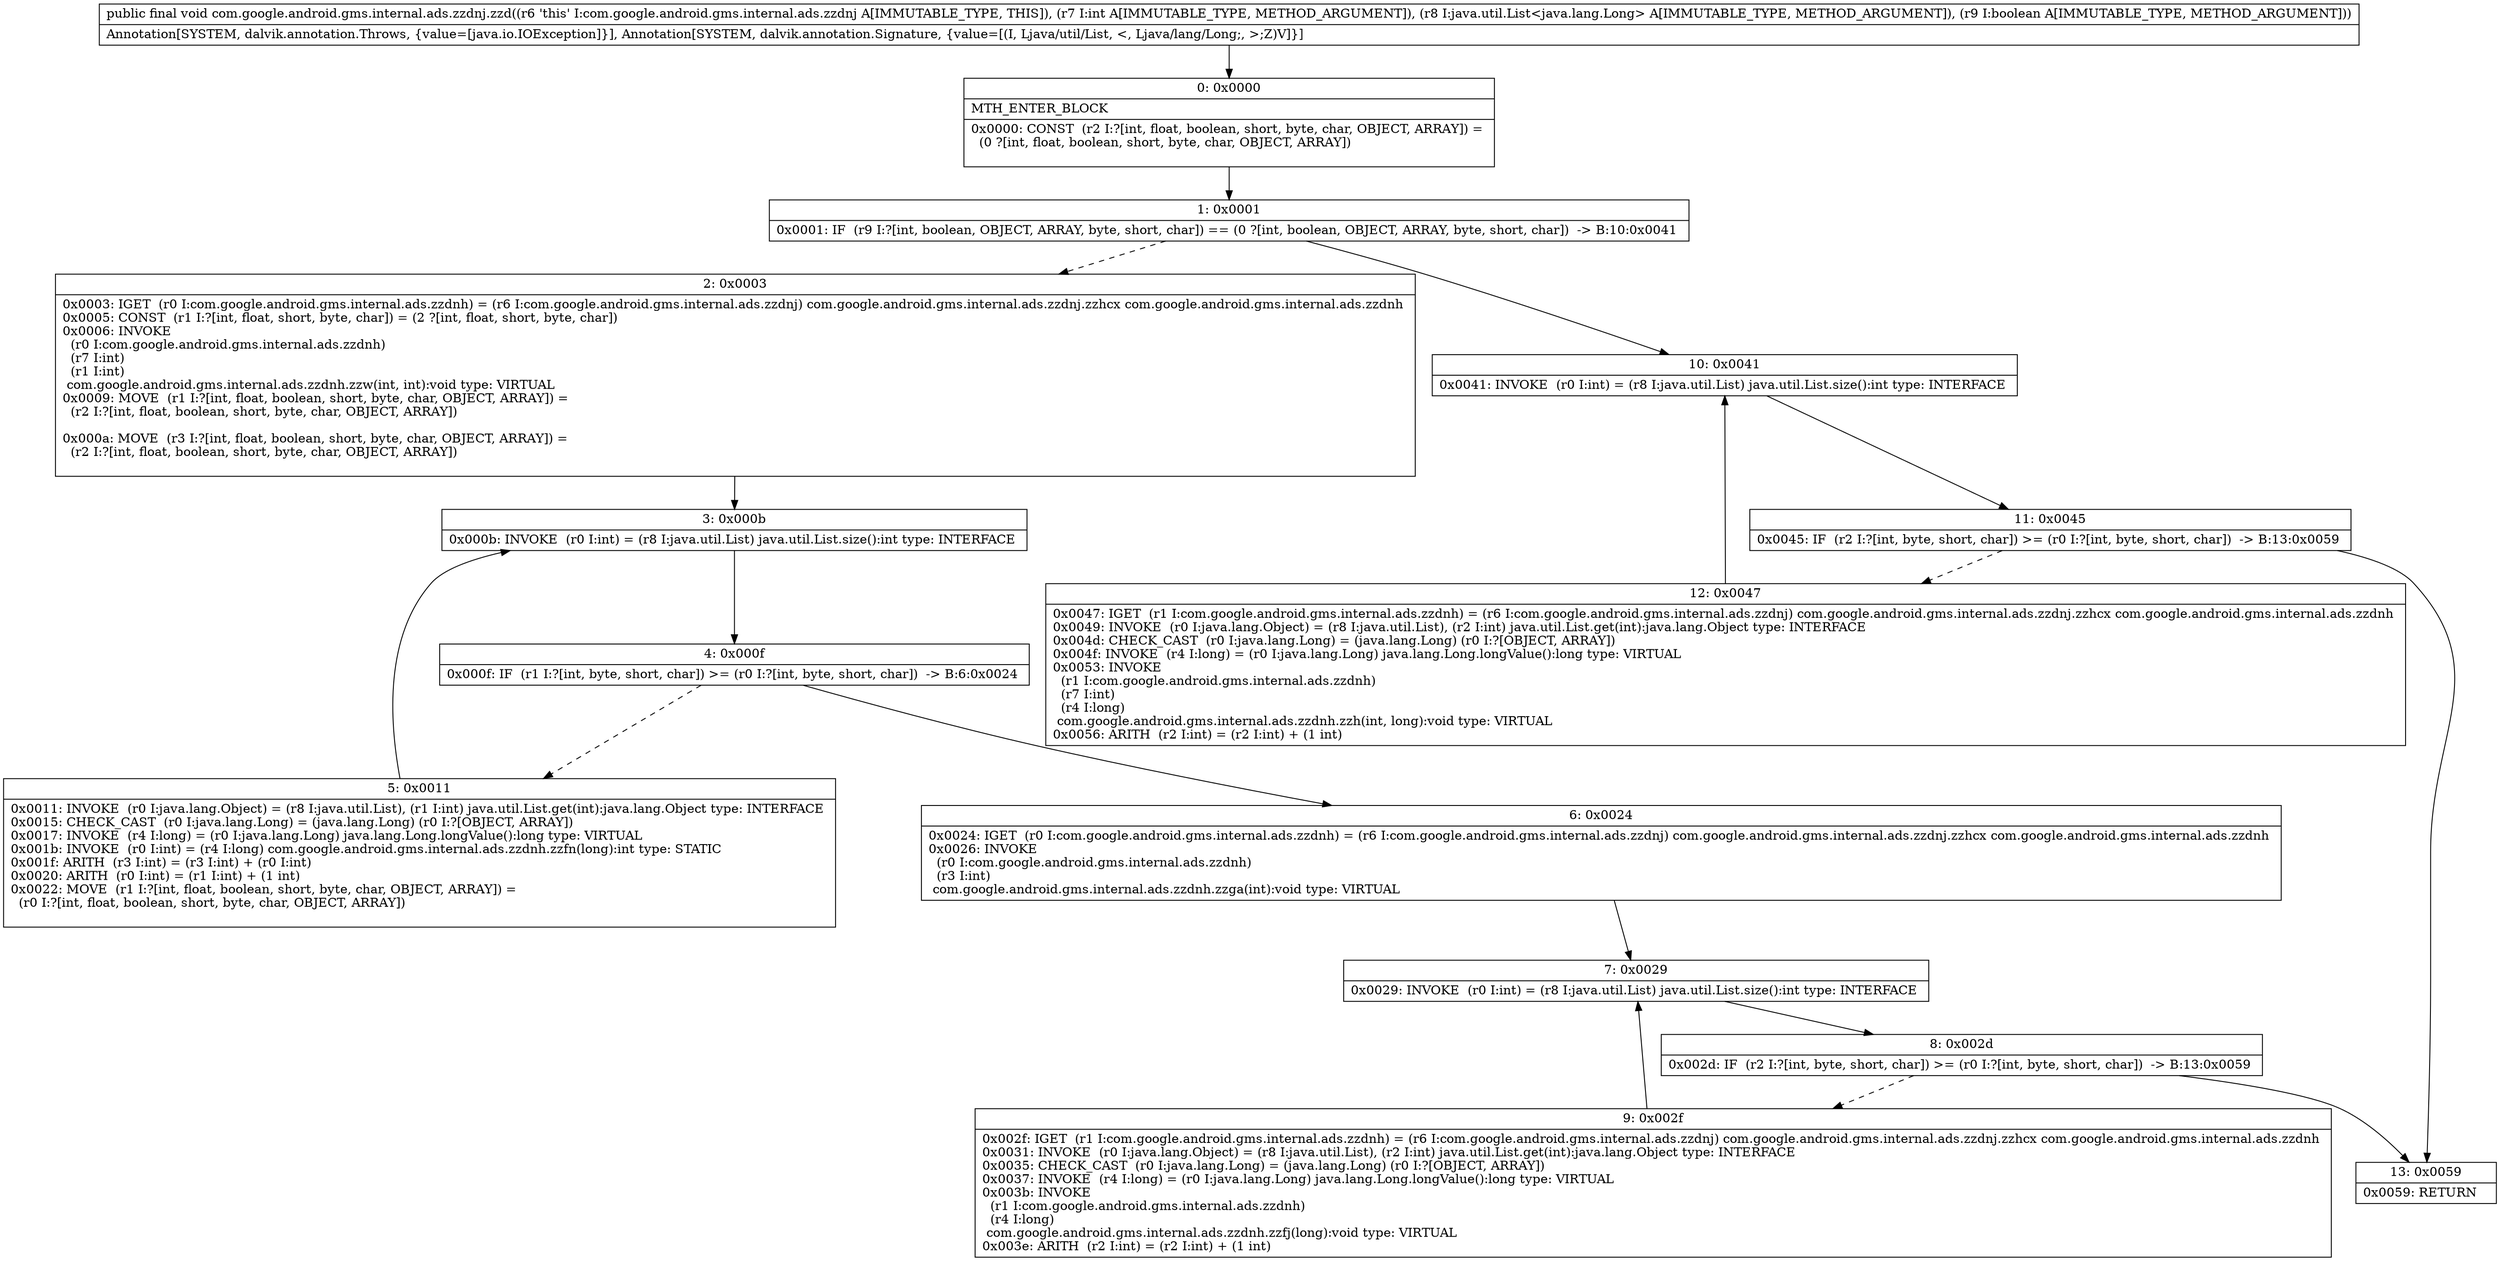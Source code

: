 digraph "CFG forcom.google.android.gms.internal.ads.zzdnj.zzd(ILjava\/util\/List;Z)V" {
Node_0 [shape=record,label="{0\:\ 0x0000|MTH_ENTER_BLOCK\l|0x0000: CONST  (r2 I:?[int, float, boolean, short, byte, char, OBJECT, ARRAY]) = \l  (0 ?[int, float, boolean, short, byte, char, OBJECT, ARRAY])\l \l}"];
Node_1 [shape=record,label="{1\:\ 0x0001|0x0001: IF  (r9 I:?[int, boolean, OBJECT, ARRAY, byte, short, char]) == (0 ?[int, boolean, OBJECT, ARRAY, byte, short, char])  \-\> B:10:0x0041 \l}"];
Node_2 [shape=record,label="{2\:\ 0x0003|0x0003: IGET  (r0 I:com.google.android.gms.internal.ads.zzdnh) = (r6 I:com.google.android.gms.internal.ads.zzdnj) com.google.android.gms.internal.ads.zzdnj.zzhcx com.google.android.gms.internal.ads.zzdnh \l0x0005: CONST  (r1 I:?[int, float, short, byte, char]) = (2 ?[int, float, short, byte, char]) \l0x0006: INVOKE  \l  (r0 I:com.google.android.gms.internal.ads.zzdnh)\l  (r7 I:int)\l  (r1 I:int)\l com.google.android.gms.internal.ads.zzdnh.zzw(int, int):void type: VIRTUAL \l0x0009: MOVE  (r1 I:?[int, float, boolean, short, byte, char, OBJECT, ARRAY]) = \l  (r2 I:?[int, float, boolean, short, byte, char, OBJECT, ARRAY])\l \l0x000a: MOVE  (r3 I:?[int, float, boolean, short, byte, char, OBJECT, ARRAY]) = \l  (r2 I:?[int, float, boolean, short, byte, char, OBJECT, ARRAY])\l \l}"];
Node_3 [shape=record,label="{3\:\ 0x000b|0x000b: INVOKE  (r0 I:int) = (r8 I:java.util.List) java.util.List.size():int type: INTERFACE \l}"];
Node_4 [shape=record,label="{4\:\ 0x000f|0x000f: IF  (r1 I:?[int, byte, short, char]) \>= (r0 I:?[int, byte, short, char])  \-\> B:6:0x0024 \l}"];
Node_5 [shape=record,label="{5\:\ 0x0011|0x0011: INVOKE  (r0 I:java.lang.Object) = (r8 I:java.util.List), (r1 I:int) java.util.List.get(int):java.lang.Object type: INTERFACE \l0x0015: CHECK_CAST  (r0 I:java.lang.Long) = (java.lang.Long) (r0 I:?[OBJECT, ARRAY]) \l0x0017: INVOKE  (r4 I:long) = (r0 I:java.lang.Long) java.lang.Long.longValue():long type: VIRTUAL \l0x001b: INVOKE  (r0 I:int) = (r4 I:long) com.google.android.gms.internal.ads.zzdnh.zzfn(long):int type: STATIC \l0x001f: ARITH  (r3 I:int) = (r3 I:int) + (r0 I:int) \l0x0020: ARITH  (r0 I:int) = (r1 I:int) + (1 int) \l0x0022: MOVE  (r1 I:?[int, float, boolean, short, byte, char, OBJECT, ARRAY]) = \l  (r0 I:?[int, float, boolean, short, byte, char, OBJECT, ARRAY])\l \l}"];
Node_6 [shape=record,label="{6\:\ 0x0024|0x0024: IGET  (r0 I:com.google.android.gms.internal.ads.zzdnh) = (r6 I:com.google.android.gms.internal.ads.zzdnj) com.google.android.gms.internal.ads.zzdnj.zzhcx com.google.android.gms.internal.ads.zzdnh \l0x0026: INVOKE  \l  (r0 I:com.google.android.gms.internal.ads.zzdnh)\l  (r3 I:int)\l com.google.android.gms.internal.ads.zzdnh.zzga(int):void type: VIRTUAL \l}"];
Node_7 [shape=record,label="{7\:\ 0x0029|0x0029: INVOKE  (r0 I:int) = (r8 I:java.util.List) java.util.List.size():int type: INTERFACE \l}"];
Node_8 [shape=record,label="{8\:\ 0x002d|0x002d: IF  (r2 I:?[int, byte, short, char]) \>= (r0 I:?[int, byte, short, char])  \-\> B:13:0x0059 \l}"];
Node_9 [shape=record,label="{9\:\ 0x002f|0x002f: IGET  (r1 I:com.google.android.gms.internal.ads.zzdnh) = (r6 I:com.google.android.gms.internal.ads.zzdnj) com.google.android.gms.internal.ads.zzdnj.zzhcx com.google.android.gms.internal.ads.zzdnh \l0x0031: INVOKE  (r0 I:java.lang.Object) = (r8 I:java.util.List), (r2 I:int) java.util.List.get(int):java.lang.Object type: INTERFACE \l0x0035: CHECK_CAST  (r0 I:java.lang.Long) = (java.lang.Long) (r0 I:?[OBJECT, ARRAY]) \l0x0037: INVOKE  (r4 I:long) = (r0 I:java.lang.Long) java.lang.Long.longValue():long type: VIRTUAL \l0x003b: INVOKE  \l  (r1 I:com.google.android.gms.internal.ads.zzdnh)\l  (r4 I:long)\l com.google.android.gms.internal.ads.zzdnh.zzfj(long):void type: VIRTUAL \l0x003e: ARITH  (r2 I:int) = (r2 I:int) + (1 int) \l}"];
Node_10 [shape=record,label="{10\:\ 0x0041|0x0041: INVOKE  (r0 I:int) = (r8 I:java.util.List) java.util.List.size():int type: INTERFACE \l}"];
Node_11 [shape=record,label="{11\:\ 0x0045|0x0045: IF  (r2 I:?[int, byte, short, char]) \>= (r0 I:?[int, byte, short, char])  \-\> B:13:0x0059 \l}"];
Node_12 [shape=record,label="{12\:\ 0x0047|0x0047: IGET  (r1 I:com.google.android.gms.internal.ads.zzdnh) = (r6 I:com.google.android.gms.internal.ads.zzdnj) com.google.android.gms.internal.ads.zzdnj.zzhcx com.google.android.gms.internal.ads.zzdnh \l0x0049: INVOKE  (r0 I:java.lang.Object) = (r8 I:java.util.List), (r2 I:int) java.util.List.get(int):java.lang.Object type: INTERFACE \l0x004d: CHECK_CAST  (r0 I:java.lang.Long) = (java.lang.Long) (r0 I:?[OBJECT, ARRAY]) \l0x004f: INVOKE  (r4 I:long) = (r0 I:java.lang.Long) java.lang.Long.longValue():long type: VIRTUAL \l0x0053: INVOKE  \l  (r1 I:com.google.android.gms.internal.ads.zzdnh)\l  (r7 I:int)\l  (r4 I:long)\l com.google.android.gms.internal.ads.zzdnh.zzh(int, long):void type: VIRTUAL \l0x0056: ARITH  (r2 I:int) = (r2 I:int) + (1 int) \l}"];
Node_13 [shape=record,label="{13\:\ 0x0059|0x0059: RETURN   \l}"];
MethodNode[shape=record,label="{public final void com.google.android.gms.internal.ads.zzdnj.zzd((r6 'this' I:com.google.android.gms.internal.ads.zzdnj A[IMMUTABLE_TYPE, THIS]), (r7 I:int A[IMMUTABLE_TYPE, METHOD_ARGUMENT]), (r8 I:java.util.List\<java.lang.Long\> A[IMMUTABLE_TYPE, METHOD_ARGUMENT]), (r9 I:boolean A[IMMUTABLE_TYPE, METHOD_ARGUMENT]))  | Annotation[SYSTEM, dalvik.annotation.Throws, \{value=[java.io.IOException]\}], Annotation[SYSTEM, dalvik.annotation.Signature, \{value=[(I, Ljava\/util\/List, \<, Ljava\/lang\/Long;, \>;Z)V]\}]\l}"];
MethodNode -> Node_0;
Node_0 -> Node_1;
Node_1 -> Node_2[style=dashed];
Node_1 -> Node_10;
Node_2 -> Node_3;
Node_3 -> Node_4;
Node_4 -> Node_5[style=dashed];
Node_4 -> Node_6;
Node_5 -> Node_3;
Node_6 -> Node_7;
Node_7 -> Node_8;
Node_8 -> Node_9[style=dashed];
Node_8 -> Node_13;
Node_9 -> Node_7;
Node_10 -> Node_11;
Node_11 -> Node_12[style=dashed];
Node_11 -> Node_13;
Node_12 -> Node_10;
}

